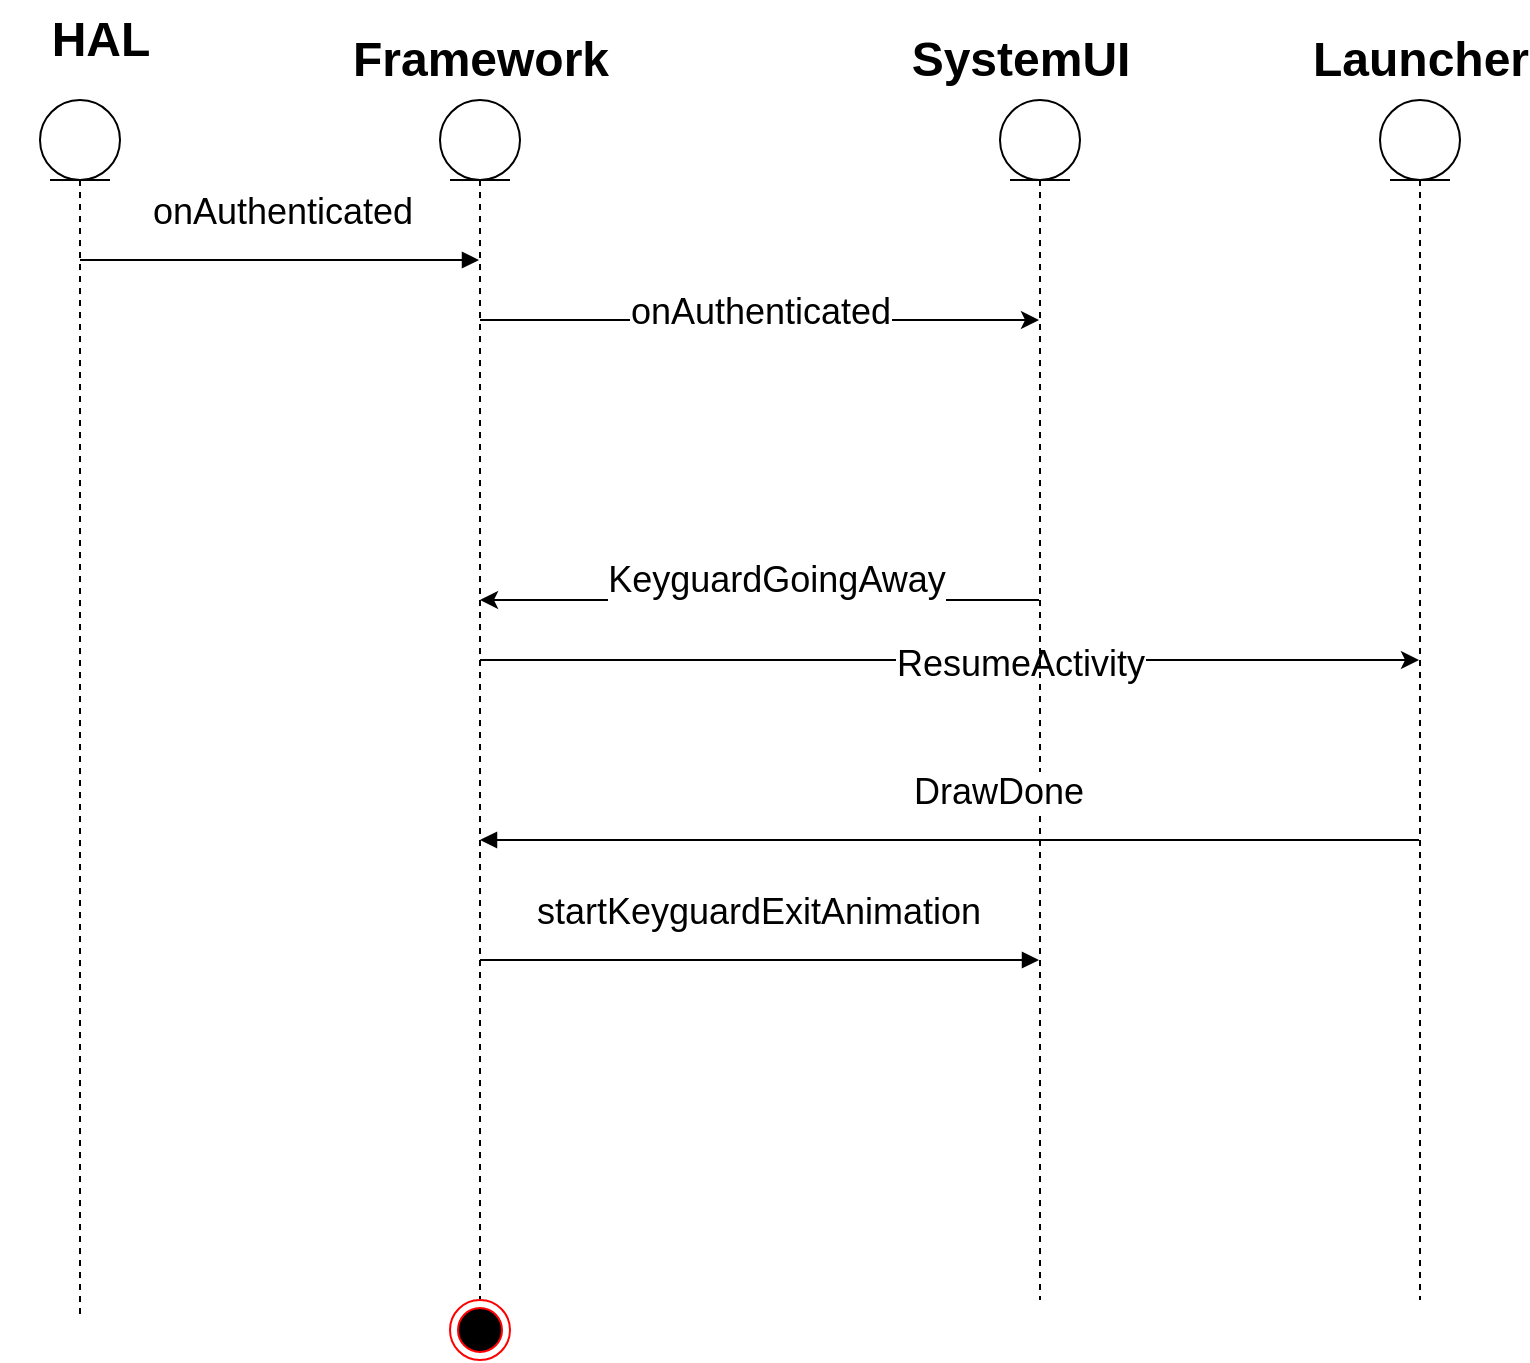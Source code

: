 <mxfile version="14.2.9" type="github">
  <diagram name="Page-1" id="e7e014a7-5840-1c2e-5031-d8a46d1fe8dd">
    <mxGraphModel dx="1157" dy="545" grid="1" gridSize="10" guides="1" tooltips="1" connect="1" arrows="1" fold="1" page="1" pageScale="1" pageWidth="1169" pageHeight="826" background="#ffffff" math="0" shadow="0">
      <root>
        <mxCell id="0" />
        <mxCell id="1" parent="0" />
        <mxCell id="w3tdlSialVUyiGjbRPjq-41" value="" style="shape=umlLifeline;participant=umlEntity;perimeter=lifelinePerimeter;whiteSpace=wrap;html=1;container=1;collapsible=0;recursiveResize=0;verticalAlign=top;spacingTop=36;outlineConnect=0;" vertex="1" parent="1">
          <mxGeometry x="160" y="160" width="40" height="610" as="geometry" />
        </mxCell>
        <mxCell id="w3tdlSialVUyiGjbRPjq-49" value="" style="edgeStyle=orthogonalEdgeStyle;rounded=0;orthogonalLoop=1;jettySize=auto;html=1;fontSize=18;" edge="1" parent="1" source="w3tdlSialVUyiGjbRPjq-43" target="w3tdlSialVUyiGjbRPjq-48">
          <mxGeometry relative="1" as="geometry">
            <Array as="points">
              <mxPoint x="440" y="270" />
              <mxPoint x="440" y="270" />
            </Array>
          </mxGeometry>
        </mxCell>
        <mxCell id="w3tdlSialVUyiGjbRPjq-50" value="onAuthenticated" style="edgeLabel;html=1;align=center;verticalAlign=middle;resizable=0;points=[];fontSize=18;" vertex="1" connectable="0" parent="w3tdlSialVUyiGjbRPjq-49">
          <mxGeometry x="0.287" y="4" relative="1" as="geometry">
            <mxPoint x="-40.5" as="offset" />
          </mxGeometry>
        </mxCell>
        <mxCell id="w3tdlSialVUyiGjbRPjq-55" value="" style="edgeStyle=orthogonalEdgeStyle;rounded=0;orthogonalLoop=1;jettySize=auto;html=1;fontSize=18;" edge="1" parent="1" source="w3tdlSialVUyiGjbRPjq-43" target="w3tdlSialVUyiGjbRPjq-54">
          <mxGeometry relative="1" as="geometry">
            <Array as="points">
              <mxPoint x="530" y="440" />
              <mxPoint x="530" y="440" />
            </Array>
          </mxGeometry>
        </mxCell>
        <mxCell id="w3tdlSialVUyiGjbRPjq-56" value="ResumeActivity" style="edgeLabel;html=1;align=center;verticalAlign=middle;resizable=0;points=[];fontSize=18;" vertex="1" connectable="0" parent="w3tdlSialVUyiGjbRPjq-55">
          <mxGeometry x="0.405" y="-2" relative="1" as="geometry">
            <mxPoint x="-60.5" as="offset" />
          </mxGeometry>
        </mxCell>
        <mxCell id="w3tdlSialVUyiGjbRPjq-43" value="" style="shape=umlLifeline;participant=umlEntity;perimeter=lifelinePerimeter;whiteSpace=wrap;html=1;container=1;collapsible=0;recursiveResize=0;verticalAlign=top;spacingTop=36;outlineConnect=0;" vertex="1" parent="1">
          <mxGeometry x="360" y="160" width="40" height="600" as="geometry" />
        </mxCell>
        <mxCell id="w3tdlSialVUyiGjbRPjq-46" value="onAuthenticated" style="html=1;verticalAlign=bottom;endArrow=block;fontSize=18;" edge="1" parent="1" source="w3tdlSialVUyiGjbRPjq-41" target="w3tdlSialVUyiGjbRPjq-43">
          <mxGeometry x="0.007" y="10" width="80" relative="1" as="geometry">
            <mxPoint x="580" y="140" as="sourcePoint" />
            <mxPoint x="430" y="380" as="targetPoint" />
            <Array as="points">
              <mxPoint x="240" y="240" />
            </Array>
            <mxPoint as="offset" />
          </mxGeometry>
        </mxCell>
        <mxCell id="w3tdlSialVUyiGjbRPjq-52" value="" style="edgeStyle=orthogonalEdgeStyle;rounded=0;orthogonalLoop=1;jettySize=auto;html=1;fontSize=18;" edge="1" parent="1" source="w3tdlSialVUyiGjbRPjq-48" target="w3tdlSialVUyiGjbRPjq-43">
          <mxGeometry relative="1" as="geometry">
            <Array as="points">
              <mxPoint x="500" y="410" />
              <mxPoint x="500" y="410" />
            </Array>
          </mxGeometry>
        </mxCell>
        <mxCell id="w3tdlSialVUyiGjbRPjq-53" value="KeyguardGoingAway&lt;br&gt;" style="edgeLabel;html=1;align=center;verticalAlign=middle;resizable=0;points=[];fontSize=18;" vertex="1" connectable="0" parent="w3tdlSialVUyiGjbRPjq-52">
          <mxGeometry x="-0.231" y="-1" relative="1" as="geometry">
            <mxPoint x="-24.17" y="-9.07" as="offset" />
          </mxGeometry>
        </mxCell>
        <mxCell id="w3tdlSialVUyiGjbRPjq-48" value="" style="shape=umlLifeline;participant=umlEntity;perimeter=lifelinePerimeter;whiteSpace=wrap;html=1;container=1;collapsible=0;recursiveResize=0;verticalAlign=top;spacingTop=36;outlineConnect=0;" vertex="1" parent="1">
          <mxGeometry x="640" y="160" width="40" height="600" as="geometry" />
        </mxCell>
        <mxCell id="w3tdlSialVUyiGjbRPjq-54" value="" style="shape=umlLifeline;participant=umlEntity;perimeter=lifelinePerimeter;whiteSpace=wrap;html=1;container=1;collapsible=0;recursiveResize=0;verticalAlign=top;spacingTop=36;outlineConnect=0;" vertex="1" parent="1">
          <mxGeometry x="830" y="160" width="40" height="600" as="geometry" />
        </mxCell>
        <mxCell id="w3tdlSialVUyiGjbRPjq-58" value="DrawDone&lt;br&gt;" style="html=1;verticalAlign=bottom;endArrow=block;fontSize=18;" edge="1" parent="1" source="w3tdlSialVUyiGjbRPjq-54" target="w3tdlSialVUyiGjbRPjq-43">
          <mxGeometry x="-0.102" y="-10" width="80" relative="1" as="geometry">
            <mxPoint x="780" y="530" as="sourcePoint" />
            <mxPoint x="860" y="530" as="targetPoint" />
            <Array as="points">
              <mxPoint x="720" y="530" />
            </Array>
            <mxPoint as="offset" />
          </mxGeometry>
        </mxCell>
        <mxCell id="w3tdlSialVUyiGjbRPjq-60" value="startKeyguardExitAnimation" style="html=1;verticalAlign=bottom;endArrow=block;fontSize=18;" edge="1" parent="1" target="w3tdlSialVUyiGjbRPjq-48">
          <mxGeometry x="0.002" y="10" width="80" relative="1" as="geometry">
            <mxPoint x="380" y="590" as="sourcePoint" />
            <mxPoint x="460" y="590" as="targetPoint" />
            <mxPoint x="-1" as="offset" />
          </mxGeometry>
        </mxCell>
        <mxCell id="w3tdlSialVUyiGjbRPjq-64" value="" style="ellipse;html=1;shape=endState;fillColor=#000000;strokeColor=#ff0000;fontSize=18;" vertex="1" parent="1">
          <mxGeometry x="365" y="760" width="30" height="30" as="geometry" />
        </mxCell>
        <mxCell id="w3tdlSialVUyiGjbRPjq-65" value="HAL" style="text;strokeColor=none;fillColor=none;html=1;fontSize=24;fontStyle=1;verticalAlign=middle;align=center;" vertex="1" parent="1">
          <mxGeometry x="140" y="110" width="100" height="40" as="geometry" />
        </mxCell>
        <mxCell id="w3tdlSialVUyiGjbRPjq-66" value="Framework&lt;br&gt;" style="text;strokeColor=none;fillColor=none;html=1;fontSize=24;fontStyle=1;verticalAlign=middle;align=center;" vertex="1" parent="1">
          <mxGeometry x="330" y="120" width="100" height="40" as="geometry" />
        </mxCell>
        <mxCell id="w3tdlSialVUyiGjbRPjq-67" value="SystemUI" style="text;strokeColor=none;fillColor=none;html=1;fontSize=24;fontStyle=1;verticalAlign=middle;align=center;" vertex="1" parent="1">
          <mxGeometry x="600" y="120" width="100" height="40" as="geometry" />
        </mxCell>
        <mxCell id="w3tdlSialVUyiGjbRPjq-68" value="Launcher&lt;br&gt;" style="text;strokeColor=none;fillColor=none;html=1;fontSize=24;fontStyle=1;verticalAlign=middle;align=center;" vertex="1" parent="1">
          <mxGeometry x="800" y="120" width="100" height="40" as="geometry" />
        </mxCell>
      </root>
    </mxGraphModel>
  </diagram>
</mxfile>
